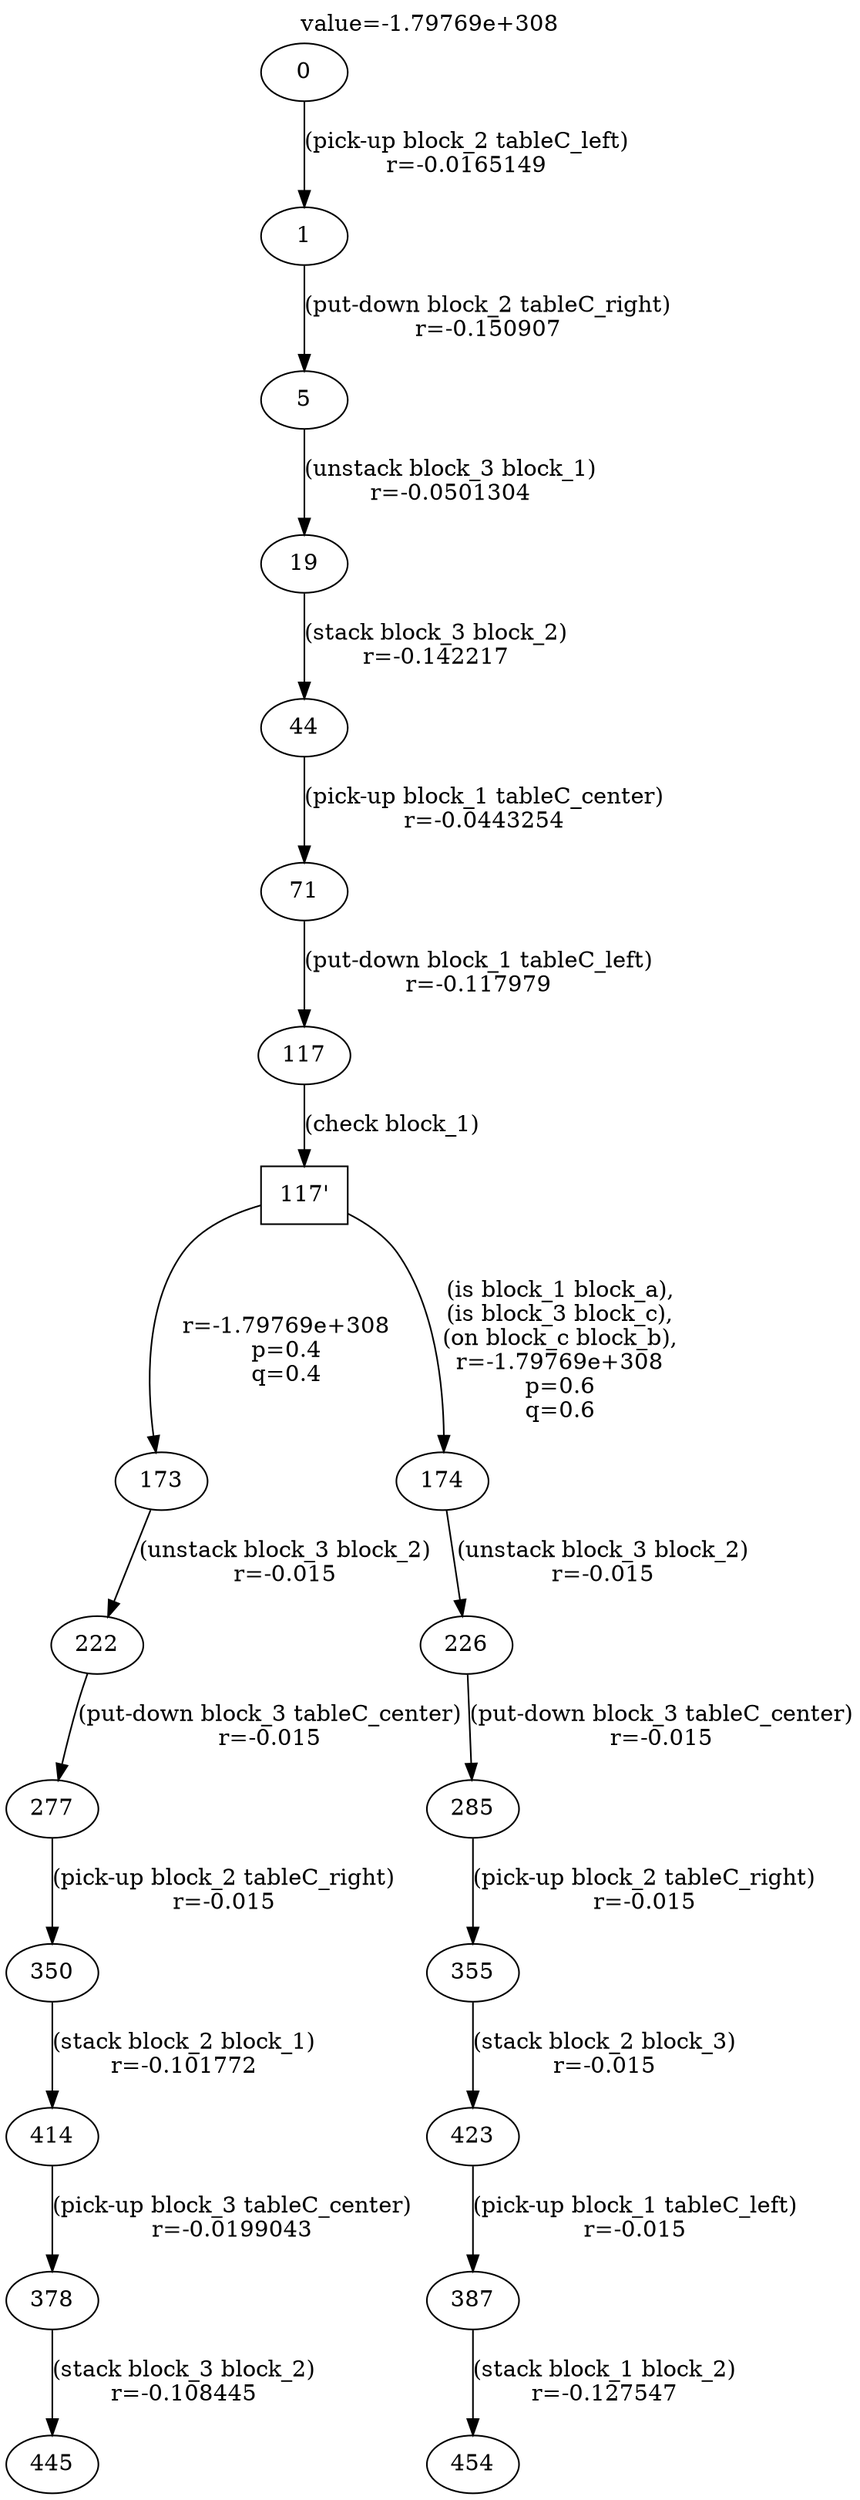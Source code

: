 digraph g{
label="value=-1.79769e+308"
labelloc=top
0->1 [ label="(pick-up block_2 tableC_left)
r=-0.0165149" ];
1->5 [ label="(put-down block_2 tableC_right)
r=-0.150907" ];
5->19 [ label="(unstack block_3 block_1)
r=-0.0501304" ];
19->44 [ label="(stack block_3 block_2)
r=-0.142217" ];
44->71 [ label="(pick-up block_1 tableC_center)
r=-0.0443254" ];
71->117 [ label="(put-down block_1 tableC_left)
r=-0.117979" ];
"117'" [ shape=box ] ;
117->"117'" [ label="(check block_1)" ];
"117'"->173 [ label="
r=-1.79769e+308
p=0.4
q=0.4" ];
173->222 [ label="(unstack block_3 block_2)
r=-0.015" ];
222->277 [ label="(put-down block_3 tableC_center)
r=-0.015" ];
277->350 [ label="(pick-up block_2 tableC_right)
r=-0.015" ];
350->414 [ label="(stack block_2 block_1)
r=-0.101772" ];
414->378 [ label="(pick-up block_3 tableC_center)
r=-0.0199043" ];
378->445 [ label="(stack block_3 block_2)
r=-0.108445" ];
"117'"->174 [ label="
(is block_1 block_a),
(is block_3 block_c),
(on block_c block_b),
r=-1.79769e+308
p=0.6
q=0.6" ];
174->226 [ label="(unstack block_3 block_2)
r=-0.015" ];
226->285 [ label="(put-down block_3 tableC_center)
r=-0.015" ];
285->355 [ label="(pick-up block_2 tableC_right)
r=-0.015" ];
355->423 [ label="(stack block_2 block_3)
r=-0.015" ];
423->387 [ label="(pick-up block_1 tableC_left)
r=-0.015" ];
387->454 [ label="(stack block_1 block_2)
r=-0.127547" ];
}
